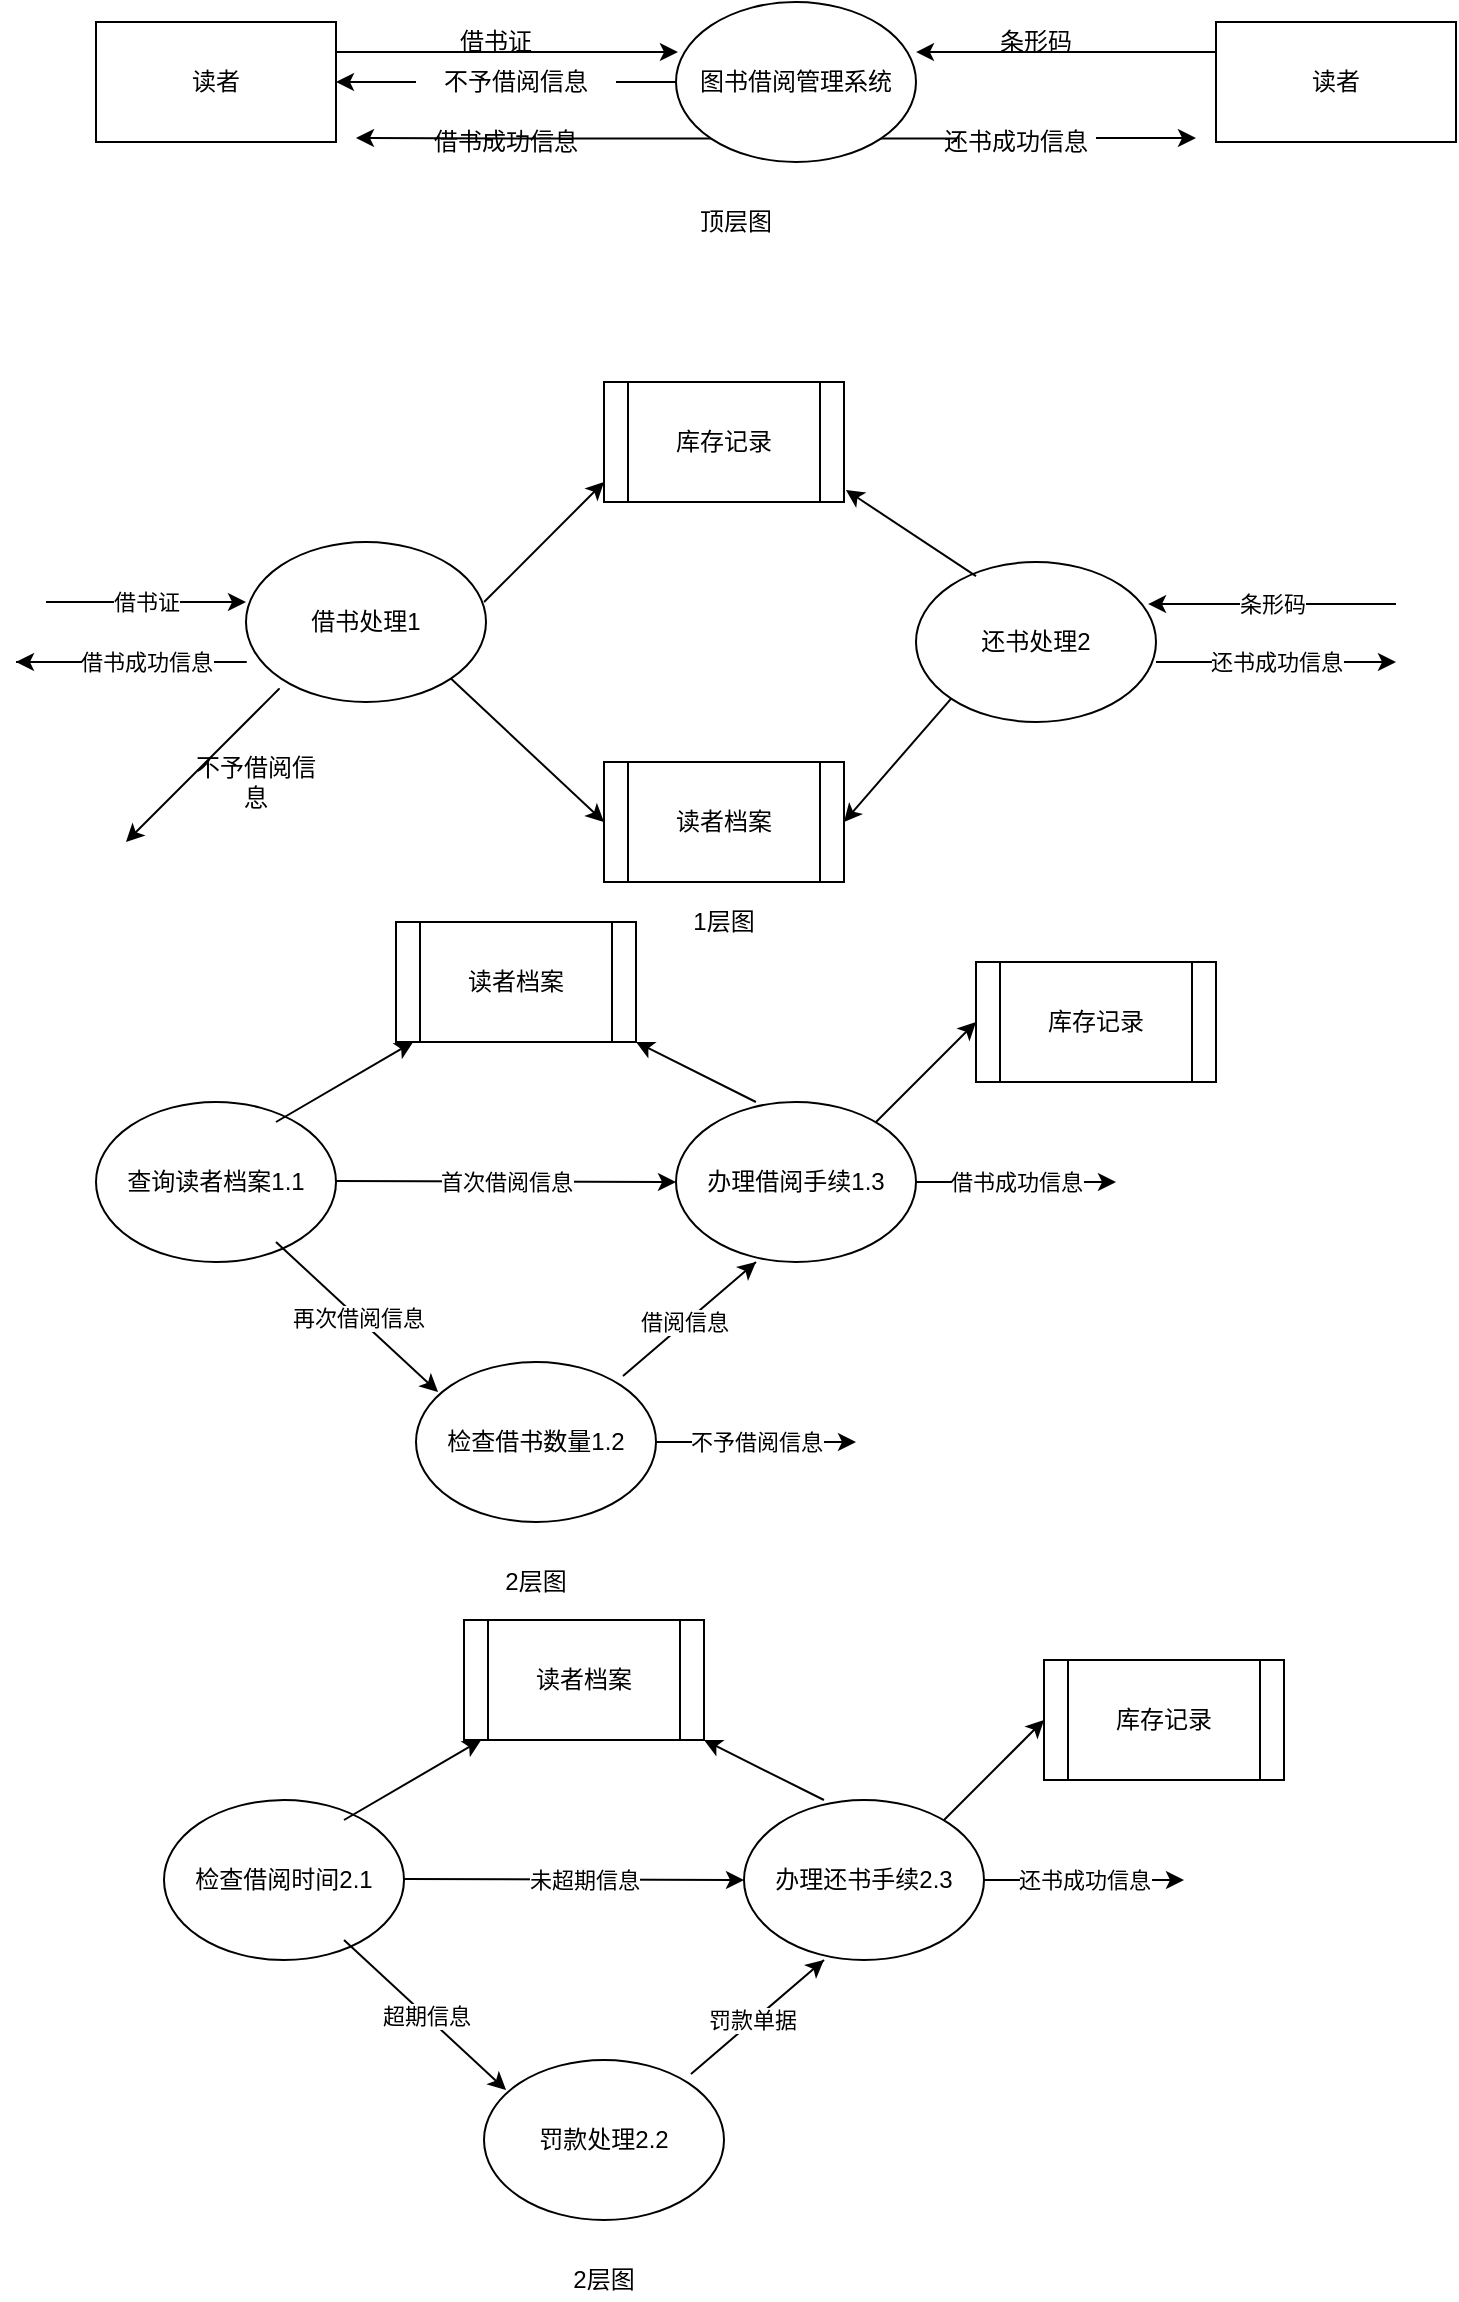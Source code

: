 <mxfile version="14.6.1" type="github">
  <diagram id="7bpH4e4vA8-0l1ydM8rD" name="Page-1">
    <mxGraphModel dx="850" dy="761" grid="1" gridSize="10" guides="1" tooltips="1" connect="1" arrows="1" fold="1" page="1" pageScale="1" pageWidth="827" pageHeight="1169" math="0" shadow="0">
      <root>
        <mxCell id="0" />
        <mxCell id="1" parent="0" />
        <mxCell id="KxTtvPqpxY7tNyii0L-3-15" style="edgeStyle=orthogonalEdgeStyle;rounded=0;orthogonalLoop=1;jettySize=auto;html=1;exitX=1;exitY=0.25;exitDx=0;exitDy=0;entryX=0.008;entryY=0.313;entryDx=0;entryDy=0;entryPerimeter=0;" edge="1" parent="1" source="KxTtvPqpxY7tNyii0L-3-1" target="KxTtvPqpxY7tNyii0L-3-7">
          <mxGeometry relative="1" as="geometry" />
        </mxCell>
        <mxCell id="KxTtvPqpxY7tNyii0L-3-1" value="读者" style="rounded=0;whiteSpace=wrap;html=1;" vertex="1" parent="1">
          <mxGeometry x="50" y="30" width="120" height="60" as="geometry" />
        </mxCell>
        <mxCell id="KxTtvPqpxY7tNyii0L-3-17" style="edgeStyle=orthogonalEdgeStyle;rounded=0;orthogonalLoop=1;jettySize=auto;html=1;exitX=0;exitY=0.5;exitDx=0;exitDy=0;entryX=1;entryY=0.5;entryDx=0;entryDy=0;startArrow=none;" edge="1" parent="1" source="KxTtvPqpxY7tNyii0L-3-19" target="KxTtvPqpxY7tNyii0L-3-1">
          <mxGeometry relative="1" as="geometry" />
        </mxCell>
        <mxCell id="KxTtvPqpxY7tNyii0L-3-29" style="edgeStyle=orthogonalEdgeStyle;rounded=0;orthogonalLoop=1;jettySize=auto;html=1;startArrow=none;" edge="1" parent="1">
          <mxGeometry relative="1" as="geometry">
            <mxPoint x="600" y="88" as="targetPoint" />
            <mxPoint x="550" y="88" as="sourcePoint" />
            <Array as="points">
              <mxPoint x="550" y="88" />
            </Array>
          </mxGeometry>
        </mxCell>
        <mxCell id="KxTtvPqpxY7tNyii0L-3-31" style="edgeStyle=orthogonalEdgeStyle;rounded=0;orthogonalLoop=1;jettySize=auto;html=1;exitX=0;exitY=1;exitDx=0;exitDy=0;" edge="1" parent="1" source="KxTtvPqpxY7tNyii0L-3-7">
          <mxGeometry relative="1" as="geometry">
            <mxPoint x="180" y="88" as="targetPoint" />
          </mxGeometry>
        </mxCell>
        <mxCell id="KxTtvPqpxY7tNyii0L-3-7" value="图书借阅管理系统" style="ellipse;whiteSpace=wrap;html=1;" vertex="1" parent="1">
          <mxGeometry x="340" y="20" width="120" height="80" as="geometry" />
        </mxCell>
        <mxCell id="KxTtvPqpxY7tNyii0L-3-16" value="借书证" style="text;html=1;strokeColor=none;fillColor=none;align=center;verticalAlign=middle;whiteSpace=wrap;rounded=0;" vertex="1" parent="1">
          <mxGeometry x="230" y="30" width="40" height="20" as="geometry" />
        </mxCell>
        <mxCell id="KxTtvPqpxY7tNyii0L-3-19" value="不予借阅信息" style="text;html=1;strokeColor=none;fillColor=none;align=center;verticalAlign=middle;whiteSpace=wrap;rounded=0;" vertex="1" parent="1">
          <mxGeometry x="210" y="50" width="100" height="20" as="geometry" />
        </mxCell>
        <mxCell id="KxTtvPqpxY7tNyii0L-3-20" value="" style="edgeStyle=orthogonalEdgeStyle;rounded=0;orthogonalLoop=1;jettySize=auto;html=1;exitX=0;exitY=0.5;exitDx=0;exitDy=0;entryX=1;entryY=0.5;entryDx=0;entryDy=0;endArrow=none;" edge="1" parent="1" source="KxTtvPqpxY7tNyii0L-3-7" target="KxTtvPqpxY7tNyii0L-3-19">
          <mxGeometry relative="1" as="geometry">
            <mxPoint x="330" y="60" as="sourcePoint" />
            <mxPoint x="170" y="60" as="targetPoint" />
          </mxGeometry>
        </mxCell>
        <mxCell id="KxTtvPqpxY7tNyii0L-3-26" style="edgeStyle=orthogonalEdgeStyle;rounded=0;orthogonalLoop=1;jettySize=auto;html=1;exitX=0;exitY=0.25;exitDx=0;exitDy=0;entryX=1;entryY=0.313;entryDx=0;entryDy=0;entryPerimeter=0;" edge="1" parent="1" source="KxTtvPqpxY7tNyii0L-3-22" target="KxTtvPqpxY7tNyii0L-3-7">
          <mxGeometry relative="1" as="geometry" />
        </mxCell>
        <mxCell id="KxTtvPqpxY7tNyii0L-3-28" style="edgeStyle=orthogonalEdgeStyle;rounded=0;orthogonalLoop=1;jettySize=auto;html=1;exitX=0;exitY=0.75;exitDx=0;exitDy=0;entryX=0;entryY=0.75;entryDx=0;entryDy=0;entryPerimeter=0;" edge="1" parent="1" source="KxTtvPqpxY7tNyii0L-3-22" target="KxTtvPqpxY7tNyii0L-3-22">
          <mxGeometry relative="1" as="geometry">
            <mxPoint x="570" y="75" as="targetPoint" />
            <Array as="points" />
          </mxGeometry>
        </mxCell>
        <mxCell id="KxTtvPqpxY7tNyii0L-3-22" value="读者" style="rounded=0;whiteSpace=wrap;html=1;" vertex="1" parent="1">
          <mxGeometry x="610" y="30" width="120" height="60" as="geometry" />
        </mxCell>
        <mxCell id="KxTtvPqpxY7tNyii0L-3-27" value="条形码" style="text;html=1;strokeColor=none;fillColor=none;align=center;verticalAlign=middle;whiteSpace=wrap;rounded=0;" vertex="1" parent="1">
          <mxGeometry x="500" y="30" width="40" height="20" as="geometry" />
        </mxCell>
        <mxCell id="KxTtvPqpxY7tNyii0L-3-21" value="借书成功信息" style="text;html=1;strokeColor=none;fillColor=none;align=center;verticalAlign=middle;whiteSpace=wrap;rounded=0;" vertex="1" parent="1">
          <mxGeometry x="210" y="80" width="90" height="20" as="geometry" />
        </mxCell>
        <mxCell id="KxTtvPqpxY7tNyii0L-3-33" value="还书成功信息" style="text;html=1;strokeColor=none;fillColor=none;align=center;verticalAlign=middle;whiteSpace=wrap;rounded=0;" vertex="1" parent="1">
          <mxGeometry x="470" y="80" width="80" height="20" as="geometry" />
        </mxCell>
        <mxCell id="KxTtvPqpxY7tNyii0L-3-37" value="" style="edgeStyle=orthogonalEdgeStyle;rounded=0;orthogonalLoop=1;jettySize=auto;html=1;exitX=1;exitY=1;exitDx=0;exitDy=0;endArrow=none;" edge="1" parent="1" source="KxTtvPqpxY7tNyii0L-3-7" target="KxTtvPqpxY7tNyii0L-3-33">
          <mxGeometry relative="1" as="geometry">
            <mxPoint x="600" y="88" as="targetPoint" />
            <mxPoint x="442.426" y="88.284" as="sourcePoint" />
          </mxGeometry>
        </mxCell>
        <mxCell id="KxTtvPqpxY7tNyii0L-3-38" value="顶层图" style="text;html=1;strokeColor=none;fillColor=none;align=center;verticalAlign=middle;whiteSpace=wrap;rounded=0;" vertex="1" parent="1">
          <mxGeometry x="350" y="120" width="40" height="20" as="geometry" />
        </mxCell>
        <mxCell id="KxTtvPqpxY7tNyii0L-3-39" value="借书处理1" style="ellipse;whiteSpace=wrap;html=1;" vertex="1" parent="1">
          <mxGeometry x="125" y="290" width="120" height="80" as="geometry" />
        </mxCell>
        <mxCell id="KxTtvPqpxY7tNyii0L-3-40" value="1层图" style="text;html=1;strokeColor=none;fillColor=none;align=center;verticalAlign=middle;whiteSpace=wrap;rounded=0;" vertex="1" parent="1">
          <mxGeometry x="344" y="470" width="40" height="20" as="geometry" />
        </mxCell>
        <mxCell id="KxTtvPqpxY7tNyii0L-3-41" value="" style="endArrow=classic;html=1;" edge="1" parent="1">
          <mxGeometry relative="1" as="geometry">
            <mxPoint x="25" y="320" as="sourcePoint" />
            <mxPoint x="125" y="320" as="targetPoint" />
          </mxGeometry>
        </mxCell>
        <mxCell id="KxTtvPqpxY7tNyii0L-3-42" value="借书证" style="edgeLabel;resizable=0;html=1;align=center;verticalAlign=middle;" connectable="0" vertex="1" parent="KxTtvPqpxY7tNyii0L-3-41">
          <mxGeometry relative="1" as="geometry" />
        </mxCell>
        <mxCell id="KxTtvPqpxY7tNyii0L-3-45" value="" style="endArrow=classic;html=1;" edge="1" parent="1">
          <mxGeometry relative="1" as="geometry">
            <mxPoint x="10" y="350" as="sourcePoint" />
            <mxPoint x="10" y="350" as="targetPoint" />
            <Array as="points">
              <mxPoint x="130" y="350" />
            </Array>
          </mxGeometry>
        </mxCell>
        <mxCell id="KxTtvPqpxY7tNyii0L-3-46" value="借书成功信息" style="edgeLabel;resizable=0;html=1;align=center;verticalAlign=middle;" connectable="0" vertex="1" parent="KxTtvPqpxY7tNyii0L-3-45">
          <mxGeometry relative="1" as="geometry">
            <mxPoint x="-55" as="offset" />
          </mxGeometry>
        </mxCell>
        <mxCell id="KxTtvPqpxY7tNyii0L-3-47" value="" style="endArrow=classic;html=1;" edge="1" parent="1">
          <mxGeometry width="50" height="50" relative="1" as="geometry">
            <mxPoint x="85" y="420" as="sourcePoint" />
            <mxPoint x="65" y="440" as="targetPoint" />
            <Array as="points">
              <mxPoint x="145" y="360" />
            </Array>
          </mxGeometry>
        </mxCell>
        <mxCell id="KxTtvPqpxY7tNyii0L-3-48" value="不予借阅信息" style="text;html=1;strokeColor=none;fillColor=none;align=center;verticalAlign=middle;whiteSpace=wrap;rounded=0;" vertex="1" parent="1">
          <mxGeometry x="95" y="400" width="70" height="20" as="geometry" />
        </mxCell>
        <mxCell id="KxTtvPqpxY7tNyii0L-3-49" value="读者档案" style="shape=process;whiteSpace=wrap;html=1;backgroundOutline=1;" vertex="1" parent="1">
          <mxGeometry x="304" y="400" width="120" height="60" as="geometry" />
        </mxCell>
        <mxCell id="KxTtvPqpxY7tNyii0L-3-50" value="" style="endArrow=classic;html=1;entryX=0;entryY=0.5;entryDx=0;entryDy=0;exitX=1;exitY=1;exitDx=0;exitDy=0;" edge="1" parent="1" source="KxTtvPqpxY7tNyii0L-3-39" target="KxTtvPqpxY7tNyii0L-3-49">
          <mxGeometry width="50" height="50" relative="1" as="geometry">
            <mxPoint x="215" y="410" as="sourcePoint" />
            <mxPoint x="265" y="360" as="targetPoint" />
          </mxGeometry>
        </mxCell>
        <mxCell id="KxTtvPqpxY7tNyii0L-3-51" value="还书处理2" style="ellipse;whiteSpace=wrap;html=1;" vertex="1" parent="1">
          <mxGeometry x="460" y="300" width="120" height="80" as="geometry" />
        </mxCell>
        <mxCell id="KxTtvPqpxY7tNyii0L-3-52" value="" style="endArrow=classic;html=1;entryX=1;entryY=0.5;entryDx=0;entryDy=0;exitX=0;exitY=1;exitDx=0;exitDy=0;" edge="1" parent="1" source="KxTtvPqpxY7tNyii0L-3-51" target="KxTtvPqpxY7tNyii0L-3-49">
          <mxGeometry width="50" height="50" relative="1" as="geometry">
            <mxPoint x="455" y="420" as="sourcePoint" />
            <mxPoint x="505" y="370" as="targetPoint" />
          </mxGeometry>
        </mxCell>
        <mxCell id="KxTtvPqpxY7tNyii0L-3-53" value="库存记录" style="shape=process;whiteSpace=wrap;html=1;backgroundOutline=1;" vertex="1" parent="1">
          <mxGeometry x="304" y="210" width="120" height="60" as="geometry" />
        </mxCell>
        <mxCell id="KxTtvPqpxY7tNyii0L-3-55" value="" style="endArrow=classic;html=1;exitX=0.992;exitY=0.375;exitDx=0;exitDy=0;exitPerimeter=0;" edge="1" parent="1" source="KxTtvPqpxY7tNyii0L-3-39">
          <mxGeometry width="50" height="50" relative="1" as="geometry">
            <mxPoint x="254" y="310" as="sourcePoint" />
            <mxPoint x="304" y="260" as="targetPoint" />
          </mxGeometry>
        </mxCell>
        <mxCell id="KxTtvPqpxY7tNyii0L-3-56" value="" style="endArrow=classic;html=1;entryX=1.008;entryY=0.9;entryDx=0;entryDy=0;entryPerimeter=0;exitX=0.25;exitY=0.088;exitDx=0;exitDy=0;exitPerimeter=0;" edge="1" parent="1" source="KxTtvPqpxY7tNyii0L-3-51" target="KxTtvPqpxY7tNyii0L-3-53">
          <mxGeometry width="50" height="50" relative="1" as="geometry">
            <mxPoint x="440" y="330" as="sourcePoint" />
            <mxPoint x="490" y="280" as="targetPoint" />
          </mxGeometry>
        </mxCell>
        <mxCell id="KxTtvPqpxY7tNyii0L-3-57" value="" style="endArrow=classic;html=1;exitX=1;exitY=0.625;exitDx=0;exitDy=0;exitPerimeter=0;" edge="1" parent="1" source="KxTtvPqpxY7tNyii0L-3-51">
          <mxGeometry relative="1" as="geometry">
            <mxPoint x="590" y="350" as="sourcePoint" />
            <mxPoint x="700" y="350" as="targetPoint" />
          </mxGeometry>
        </mxCell>
        <mxCell id="KxTtvPqpxY7tNyii0L-3-58" value="还书成功信息" style="edgeLabel;resizable=0;html=1;align=center;verticalAlign=middle;" connectable="0" vertex="1" parent="KxTtvPqpxY7tNyii0L-3-57">
          <mxGeometry relative="1" as="geometry" />
        </mxCell>
        <mxCell id="KxTtvPqpxY7tNyii0L-3-59" value="" style="endArrow=classic;html=1;entryX=0.967;entryY=0.263;entryDx=0;entryDy=0;entryPerimeter=0;" edge="1" parent="1" target="KxTtvPqpxY7tNyii0L-3-51">
          <mxGeometry relative="1" as="geometry">
            <mxPoint x="700" y="321" as="sourcePoint" />
            <mxPoint x="700" y="320" as="targetPoint" />
          </mxGeometry>
        </mxCell>
        <mxCell id="KxTtvPqpxY7tNyii0L-3-60" value="条形码" style="edgeLabel;resizable=0;html=1;align=center;verticalAlign=middle;" connectable="0" vertex="1" parent="KxTtvPqpxY7tNyii0L-3-59">
          <mxGeometry relative="1" as="geometry" />
        </mxCell>
        <mxCell id="KxTtvPqpxY7tNyii0L-3-61" value="查询读者档案1.1" style="ellipse;whiteSpace=wrap;html=1;" vertex="1" parent="1">
          <mxGeometry x="50" y="570" width="120" height="80" as="geometry" />
        </mxCell>
        <mxCell id="KxTtvPqpxY7tNyii0L-3-62" value="办理借阅手续1.3" style="ellipse;whiteSpace=wrap;html=1;" vertex="1" parent="1">
          <mxGeometry x="340" y="570" width="120" height="80" as="geometry" />
        </mxCell>
        <mxCell id="KxTtvPqpxY7tNyii0L-3-63" value="检查借书数量1.2" style="ellipse;whiteSpace=wrap;html=1;" vertex="1" parent="1">
          <mxGeometry x="210" y="700" width="120" height="80" as="geometry" />
        </mxCell>
        <mxCell id="KxTtvPqpxY7tNyii0L-3-64" value="读者档案" style="shape=process;whiteSpace=wrap;html=1;backgroundOutline=1;" vertex="1" parent="1">
          <mxGeometry x="200" y="480" width="120" height="60" as="geometry" />
        </mxCell>
        <mxCell id="KxTtvPqpxY7tNyii0L-3-65" value="" style="endArrow=classic;html=1;" edge="1" parent="1" target="KxTtvPqpxY7tNyii0L-3-64">
          <mxGeometry relative="1" as="geometry">
            <mxPoint x="140" y="580" as="sourcePoint" />
            <mxPoint x="240" y="580" as="targetPoint" />
          </mxGeometry>
        </mxCell>
        <mxCell id="KxTtvPqpxY7tNyii0L-3-67" value="" style="endArrow=classic;html=1;entryX=1;entryY=1;entryDx=0;entryDy=0;exitX=0.333;exitY=0;exitDx=0;exitDy=0;exitPerimeter=0;" edge="1" parent="1" source="KxTtvPqpxY7tNyii0L-3-62" target="KxTtvPqpxY7tNyii0L-3-64">
          <mxGeometry width="50" height="50" relative="1" as="geometry">
            <mxPoint x="320" y="620" as="sourcePoint" />
            <mxPoint x="370" y="570" as="targetPoint" />
          </mxGeometry>
        </mxCell>
        <mxCell id="KxTtvPqpxY7tNyii0L-3-68" value="" style="endArrow=classic;html=1;entryX=0.092;entryY=0.188;entryDx=0;entryDy=0;entryPerimeter=0;" edge="1" parent="1" target="KxTtvPqpxY7tNyii0L-3-63">
          <mxGeometry relative="1" as="geometry">
            <mxPoint x="140" y="640" as="sourcePoint" />
            <mxPoint x="240" y="640" as="targetPoint" />
          </mxGeometry>
        </mxCell>
        <mxCell id="KxTtvPqpxY7tNyii0L-3-69" value="再次借阅信息" style="edgeLabel;resizable=0;html=1;align=center;verticalAlign=middle;" connectable="0" vertex="1" parent="KxTtvPqpxY7tNyii0L-3-68">
          <mxGeometry relative="1" as="geometry" />
        </mxCell>
        <mxCell id="KxTtvPqpxY7tNyii0L-3-70" value="" style="endArrow=classic;html=1;" edge="1" parent="1">
          <mxGeometry relative="1" as="geometry">
            <mxPoint x="380" y="650" as="sourcePoint" />
            <mxPoint x="380" y="650" as="targetPoint" />
            <Array as="points">
              <mxPoint x="310" y="710" />
            </Array>
          </mxGeometry>
        </mxCell>
        <mxCell id="KxTtvPqpxY7tNyii0L-3-71" value="借阅信息" style="edgeLabel;resizable=0;html=1;align=center;verticalAlign=middle;" connectable="0" vertex="1" parent="KxTtvPqpxY7tNyii0L-3-70">
          <mxGeometry relative="1" as="geometry">
            <mxPoint x="34" y="-30" as="offset" />
          </mxGeometry>
        </mxCell>
        <mxCell id="KxTtvPqpxY7tNyii0L-3-72" value="" style="endArrow=classic;html=1;entryX=0;entryY=0.5;entryDx=0;entryDy=0;" edge="1" parent="1" target="KxTtvPqpxY7tNyii0L-3-62">
          <mxGeometry relative="1" as="geometry">
            <mxPoint x="170" y="609.5" as="sourcePoint" />
            <mxPoint x="270" y="609.5" as="targetPoint" />
          </mxGeometry>
        </mxCell>
        <mxCell id="KxTtvPqpxY7tNyii0L-3-73" value="首次借阅信息" style="edgeLabel;resizable=0;html=1;align=center;verticalAlign=middle;" connectable="0" vertex="1" parent="KxTtvPqpxY7tNyii0L-3-72">
          <mxGeometry relative="1" as="geometry" />
        </mxCell>
        <mxCell id="KxTtvPqpxY7tNyii0L-3-74" value="" style="endArrow=classic;html=1;" edge="1" parent="1">
          <mxGeometry relative="1" as="geometry">
            <mxPoint x="330" y="740" as="sourcePoint" />
            <mxPoint x="430" y="740" as="targetPoint" />
          </mxGeometry>
        </mxCell>
        <mxCell id="KxTtvPqpxY7tNyii0L-3-75" value="不予借阅信息" style="edgeLabel;resizable=0;html=1;align=center;verticalAlign=middle;" connectable="0" vertex="1" parent="KxTtvPqpxY7tNyii0L-3-74">
          <mxGeometry relative="1" as="geometry" />
        </mxCell>
        <mxCell id="KxTtvPqpxY7tNyii0L-3-76" value="" style="endArrow=classic;html=1;" edge="1" parent="1">
          <mxGeometry relative="1" as="geometry">
            <mxPoint x="460" y="610" as="sourcePoint" />
            <mxPoint x="560" y="610" as="targetPoint" />
          </mxGeometry>
        </mxCell>
        <mxCell id="KxTtvPqpxY7tNyii0L-3-77" value="借书成功信息" style="edgeLabel;resizable=0;html=1;align=center;verticalAlign=middle;" connectable="0" vertex="1" parent="KxTtvPqpxY7tNyii0L-3-76">
          <mxGeometry relative="1" as="geometry" />
        </mxCell>
        <mxCell id="KxTtvPqpxY7tNyii0L-3-78" value="库存记录" style="shape=process;whiteSpace=wrap;html=1;backgroundOutline=1;" vertex="1" parent="1">
          <mxGeometry x="490" y="500" width="120" height="60" as="geometry" />
        </mxCell>
        <mxCell id="KxTtvPqpxY7tNyii0L-3-79" value="" style="endArrow=classic;html=1;" edge="1" parent="1">
          <mxGeometry width="50" height="50" relative="1" as="geometry">
            <mxPoint x="440" y="580" as="sourcePoint" />
            <mxPoint x="490" y="530" as="targetPoint" />
          </mxGeometry>
        </mxCell>
        <mxCell id="KxTtvPqpxY7tNyii0L-3-80" value="2层图" style="text;html=1;strokeColor=none;fillColor=none;align=center;verticalAlign=middle;whiteSpace=wrap;rounded=0;" vertex="1" parent="1">
          <mxGeometry x="250" y="800" width="40" height="20" as="geometry" />
        </mxCell>
        <mxCell id="KxTtvPqpxY7tNyii0L-3-81" value="检查借阅时间2.1" style="ellipse;whiteSpace=wrap;html=1;" vertex="1" parent="1">
          <mxGeometry x="84" y="919" width="120" height="80" as="geometry" />
        </mxCell>
        <mxCell id="KxTtvPqpxY7tNyii0L-3-82" value="办理还书手续2.3" style="ellipse;whiteSpace=wrap;html=1;" vertex="1" parent="1">
          <mxGeometry x="374" y="919" width="120" height="80" as="geometry" />
        </mxCell>
        <mxCell id="KxTtvPqpxY7tNyii0L-3-83" value="罚款处理2.2" style="ellipse;whiteSpace=wrap;html=1;" vertex="1" parent="1">
          <mxGeometry x="244" y="1049" width="120" height="80" as="geometry" />
        </mxCell>
        <mxCell id="KxTtvPqpxY7tNyii0L-3-84" value="读者档案" style="shape=process;whiteSpace=wrap;html=1;backgroundOutline=1;" vertex="1" parent="1">
          <mxGeometry x="234" y="829" width="120" height="60" as="geometry" />
        </mxCell>
        <mxCell id="KxTtvPqpxY7tNyii0L-3-85" value="" style="endArrow=classic;html=1;" edge="1" parent="1" target="KxTtvPqpxY7tNyii0L-3-84">
          <mxGeometry relative="1" as="geometry">
            <mxPoint x="174" y="929" as="sourcePoint" />
            <mxPoint x="274" y="929" as="targetPoint" />
          </mxGeometry>
        </mxCell>
        <mxCell id="KxTtvPqpxY7tNyii0L-3-86" value="" style="endArrow=classic;html=1;entryX=1;entryY=1;entryDx=0;entryDy=0;exitX=0.333;exitY=0;exitDx=0;exitDy=0;exitPerimeter=0;" edge="1" parent="1" source="KxTtvPqpxY7tNyii0L-3-82" target="KxTtvPqpxY7tNyii0L-3-84">
          <mxGeometry width="50" height="50" relative="1" as="geometry">
            <mxPoint x="354" y="969" as="sourcePoint" />
            <mxPoint x="404" y="919" as="targetPoint" />
          </mxGeometry>
        </mxCell>
        <mxCell id="KxTtvPqpxY7tNyii0L-3-87" value="" style="endArrow=classic;html=1;entryX=0.092;entryY=0.188;entryDx=0;entryDy=0;entryPerimeter=0;" edge="1" parent="1" target="KxTtvPqpxY7tNyii0L-3-83">
          <mxGeometry relative="1" as="geometry">
            <mxPoint x="174" y="989" as="sourcePoint" />
            <mxPoint x="274" y="989" as="targetPoint" />
          </mxGeometry>
        </mxCell>
        <mxCell id="KxTtvPqpxY7tNyii0L-3-88" value="超期信息" style="edgeLabel;resizable=0;html=1;align=center;verticalAlign=middle;" connectable="0" vertex="1" parent="KxTtvPqpxY7tNyii0L-3-87">
          <mxGeometry relative="1" as="geometry" />
        </mxCell>
        <mxCell id="KxTtvPqpxY7tNyii0L-3-89" value="" style="endArrow=classic;html=1;" edge="1" parent="1">
          <mxGeometry relative="1" as="geometry">
            <mxPoint x="414" y="999" as="sourcePoint" />
            <mxPoint x="414" y="999" as="targetPoint" />
            <Array as="points">
              <mxPoint x="344" y="1059" />
            </Array>
          </mxGeometry>
        </mxCell>
        <mxCell id="KxTtvPqpxY7tNyii0L-3-90" value="罚款单据" style="edgeLabel;resizable=0;html=1;align=center;verticalAlign=middle;" connectable="0" vertex="1" parent="KxTtvPqpxY7tNyii0L-3-89">
          <mxGeometry relative="1" as="geometry">
            <mxPoint x="34" y="-30" as="offset" />
          </mxGeometry>
        </mxCell>
        <mxCell id="KxTtvPqpxY7tNyii0L-3-91" value="" style="endArrow=classic;html=1;entryX=0;entryY=0.5;entryDx=0;entryDy=0;" edge="1" parent="1" target="KxTtvPqpxY7tNyii0L-3-82">
          <mxGeometry relative="1" as="geometry">
            <mxPoint x="204" y="958.5" as="sourcePoint" />
            <mxPoint x="304" y="958.5" as="targetPoint" />
          </mxGeometry>
        </mxCell>
        <mxCell id="KxTtvPqpxY7tNyii0L-3-92" value="未超期信息" style="edgeLabel;resizable=0;html=1;align=center;verticalAlign=middle;" connectable="0" vertex="1" parent="KxTtvPqpxY7tNyii0L-3-91">
          <mxGeometry relative="1" as="geometry">
            <mxPoint x="5" as="offset" />
          </mxGeometry>
        </mxCell>
        <mxCell id="KxTtvPqpxY7tNyii0L-3-95" value="" style="endArrow=classic;html=1;" edge="1" parent="1">
          <mxGeometry relative="1" as="geometry">
            <mxPoint x="494" y="959" as="sourcePoint" />
            <mxPoint x="594" y="959" as="targetPoint" />
          </mxGeometry>
        </mxCell>
        <mxCell id="KxTtvPqpxY7tNyii0L-3-96" value="还书成功信息" style="edgeLabel;resizable=0;html=1;align=center;verticalAlign=middle;" connectable="0" vertex="1" parent="KxTtvPqpxY7tNyii0L-3-95">
          <mxGeometry relative="1" as="geometry" />
        </mxCell>
        <mxCell id="KxTtvPqpxY7tNyii0L-3-97" value="库存记录" style="shape=process;whiteSpace=wrap;html=1;backgroundOutline=1;" vertex="1" parent="1">
          <mxGeometry x="524" y="849" width="120" height="60" as="geometry" />
        </mxCell>
        <mxCell id="KxTtvPqpxY7tNyii0L-3-98" value="" style="endArrow=classic;html=1;" edge="1" parent="1">
          <mxGeometry width="50" height="50" relative="1" as="geometry">
            <mxPoint x="474" y="929" as="sourcePoint" />
            <mxPoint x="524" y="879" as="targetPoint" />
          </mxGeometry>
        </mxCell>
        <mxCell id="KxTtvPqpxY7tNyii0L-3-99" value="2层图" style="text;html=1;strokeColor=none;fillColor=none;align=center;verticalAlign=middle;whiteSpace=wrap;rounded=0;" vertex="1" parent="1">
          <mxGeometry x="284" y="1149" width="40" height="20" as="geometry" />
        </mxCell>
      </root>
    </mxGraphModel>
  </diagram>
</mxfile>
